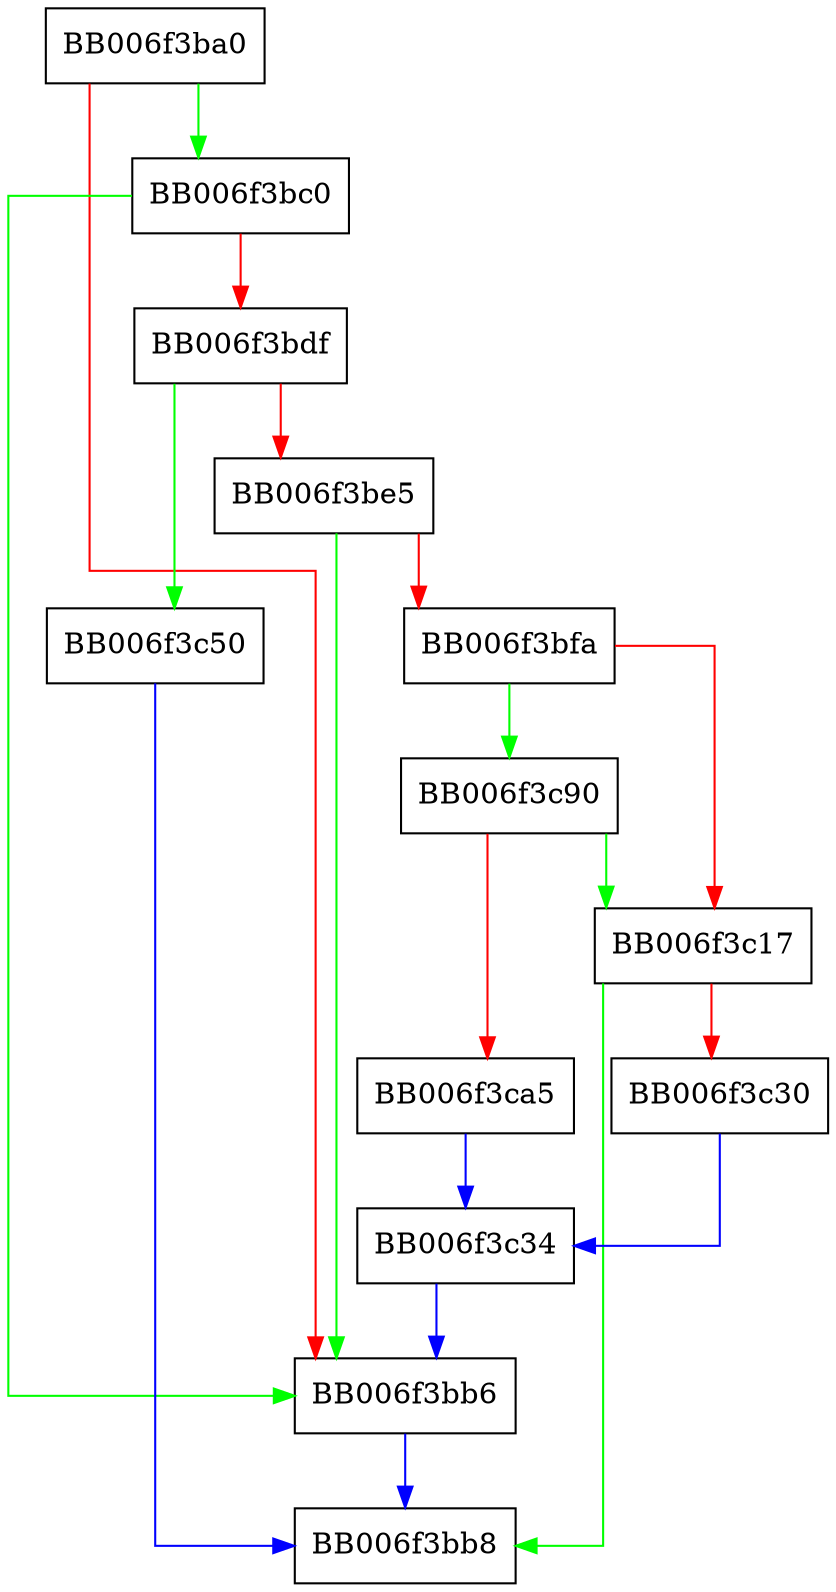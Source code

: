 digraph rsa_sha3_256_sign_message_init {
  node [shape="box"];
  graph [splines=ortho];
  BB006f3ba0 -> BB006f3bc0 [color="green"];
  BB006f3ba0 -> BB006f3bb6 [color="red"];
  BB006f3bb6 -> BB006f3bb8 [color="blue"];
  BB006f3bc0 -> BB006f3bb6 [color="green"];
  BB006f3bc0 -> BB006f3bdf [color="red"];
  BB006f3bdf -> BB006f3c50 [color="green"];
  BB006f3bdf -> BB006f3be5 [color="red"];
  BB006f3be5 -> BB006f3bb6 [color="green"];
  BB006f3be5 -> BB006f3bfa [color="red"];
  BB006f3bfa -> BB006f3c90 [color="green"];
  BB006f3bfa -> BB006f3c17 [color="red"];
  BB006f3c17 -> BB006f3bb8 [color="green"];
  BB006f3c17 -> BB006f3c30 [color="red"];
  BB006f3c30 -> BB006f3c34 [color="blue"];
  BB006f3c34 -> BB006f3bb6 [color="blue"];
  BB006f3c50 -> BB006f3bb8 [color="blue"];
  BB006f3c90 -> BB006f3c17 [color="green"];
  BB006f3c90 -> BB006f3ca5 [color="red"];
  BB006f3ca5 -> BB006f3c34 [color="blue"];
}